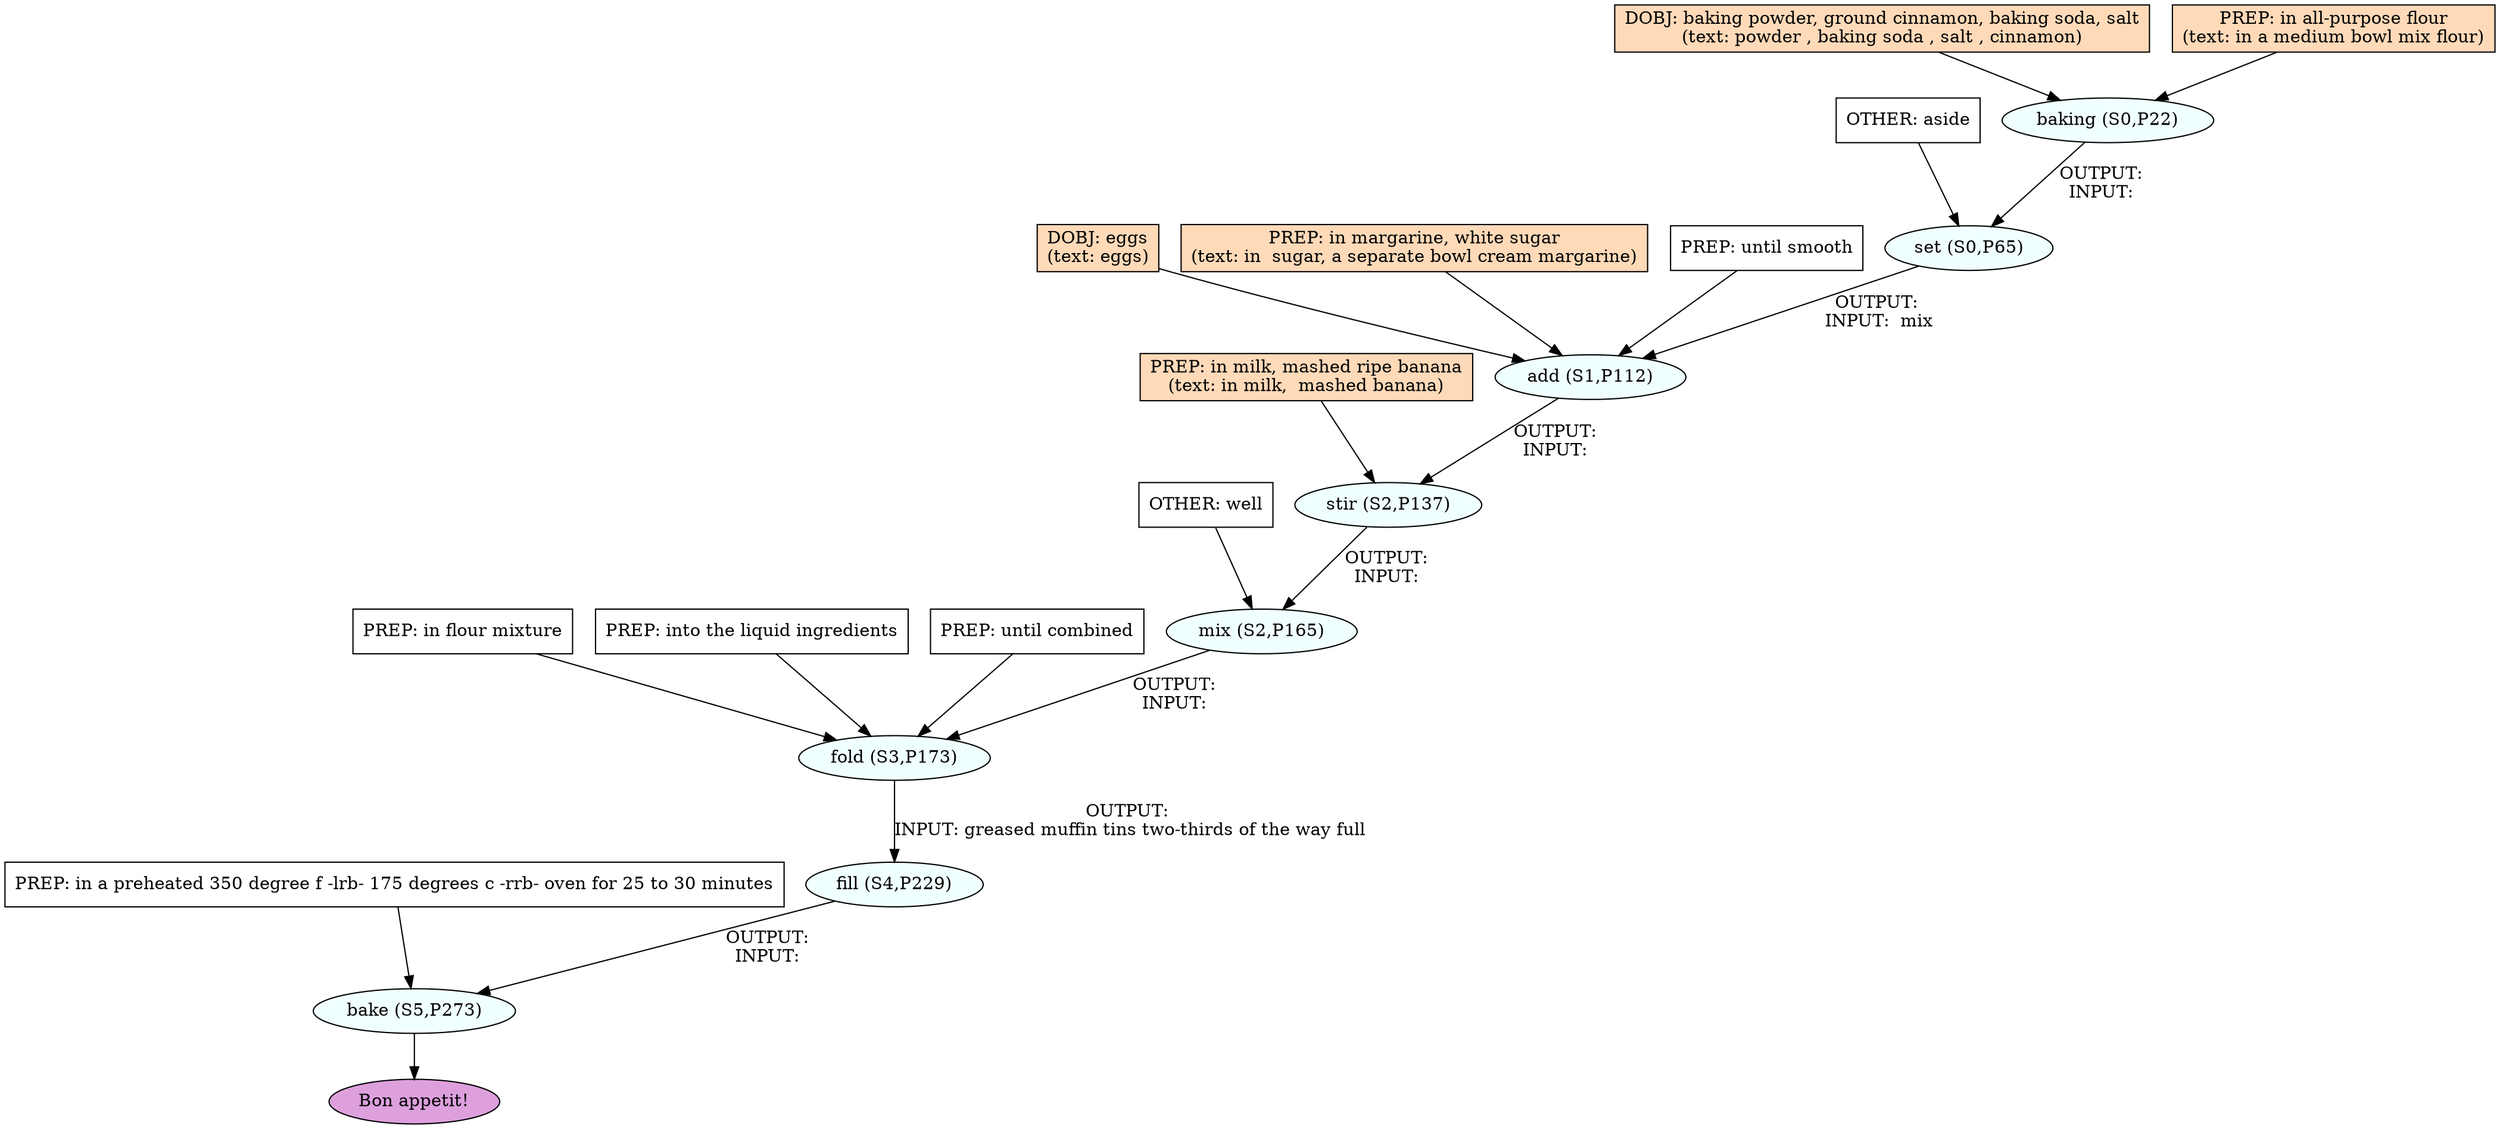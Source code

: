 digraph recipe {
E0[label="baking (S0,P22)", shape=oval, style=filled, fillcolor=azure]
E1[label="set (S0,P65)", shape=oval, style=filled, fillcolor=azure]
E2[label="add (S1,P112)", shape=oval, style=filled, fillcolor=azure]
E3[label="stir (S2,P137)", shape=oval, style=filled, fillcolor=azure]
E4[label="mix (S2,P165)", shape=oval, style=filled, fillcolor=azure]
E5[label="fold (S3,P173)", shape=oval, style=filled, fillcolor=azure]
E6[label="fill (S4,P229)", shape=oval, style=filled, fillcolor=azure]
E7[label="bake (S5,P273)", shape=oval, style=filled, fillcolor=azure]
D0[label="DOBJ: baking powder, ground cinnamon, baking soda, salt
(text: powder , baking soda , salt , cinnamon)", shape=box, style=filled, fillcolor=peachpuff]
D0 -> E0
P0_0[label="PREP: in all-purpose flour
(text: in a medium bowl mix flour)", shape=box, style=filled, fillcolor=peachpuff]
P0_0 -> E0
E0 -> E1 [label="OUTPUT: 
INPUT: "]
O1_0_0[label="OTHER: aside", shape=box, style=filled, fillcolor=white]
O1_0_0 -> E1
D2_ing[label="DOBJ: eggs
(text: eggs)", shape=box, style=filled, fillcolor=peachpuff]
D2_ing -> E2
E1 -> E2 [label="OUTPUT: 
INPUT:  mix"]
P2_0_ing[label="PREP: in margarine, white sugar
(text: in  sugar, a separate bowl cream margarine)", shape=box, style=filled, fillcolor=peachpuff]
P2_0_ing -> E2
P2_1_0[label="PREP: until smooth", shape=box, style=filled, fillcolor=white]
P2_1_0 -> E2
E2 -> E3 [label="OUTPUT: 
INPUT: "]
P3_0_ing[label="PREP: in milk, mashed ripe banana
(text: in milk,  mashed banana)", shape=box, style=filled, fillcolor=peachpuff]
P3_0_ing -> E3
E3 -> E4 [label="OUTPUT: 
INPUT: "]
O4_0_0[label="OTHER: well", shape=box, style=filled, fillcolor=white]
O4_0_0 -> E4
E4 -> E5 [label="OUTPUT: 
INPUT: "]
P5_0_0[label="PREP: in flour mixture", shape=box, style=filled, fillcolor=white]
P5_0_0 -> E5
P5_1_0[label="PREP: into the liquid ingredients", shape=box, style=filled, fillcolor=white]
P5_1_0 -> E5
P5_2_0[label="PREP: until combined", shape=box, style=filled, fillcolor=white]
P5_2_0 -> E5
E5 -> E6 [label="OUTPUT: 
INPUT: greased muffin tins two-thirds of the way full"]
E6 -> E7 [label="OUTPUT: 
INPUT: "]
P7_0_0[label="PREP: in a preheated 350 degree f -lrb- 175 degrees c -rrb- oven for 25 to 30 minutes", shape=box, style=filled, fillcolor=white]
P7_0_0 -> E7
EOR[label="Bon appetit!", shape=oval, style=filled, fillcolor=plum]
E7 -> EOR
}

